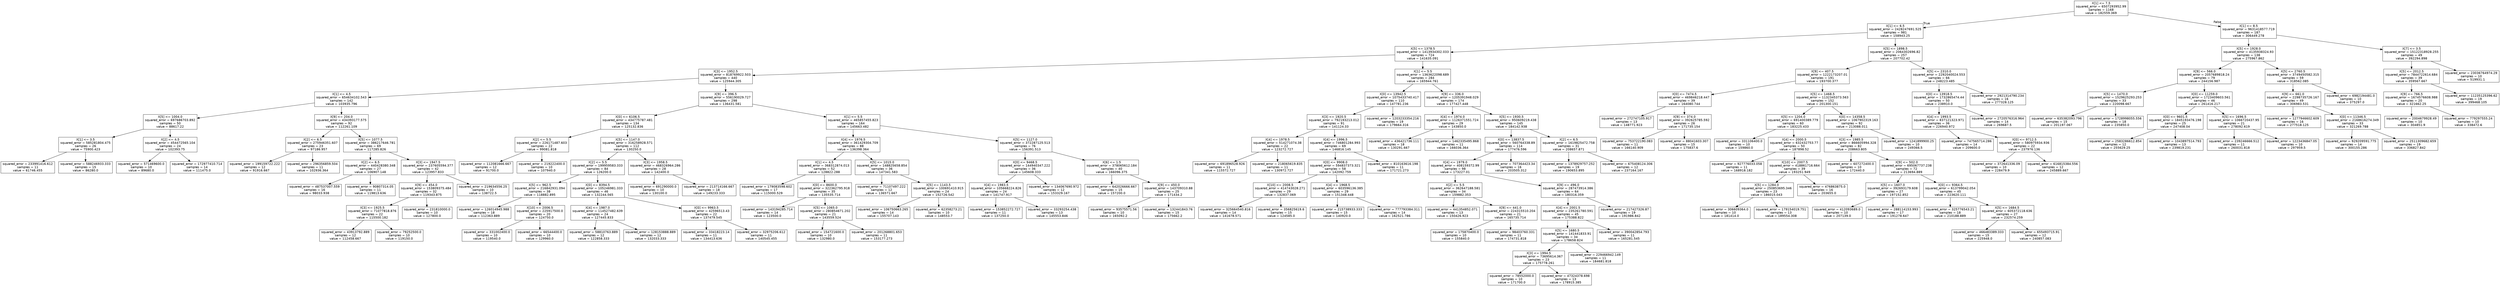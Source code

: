 digraph Tree {
node [shape=box, fontname="helvetica"] ;
edge [fontname="helvetica"] ;
0 [label="X[1] <= 7.5\nsquared_error = 6507293952.99\nsamples = 1168\nvalue = 182559.369"] ;
1 [label="X[1] <= 6.5\nsquared_error = 2428247691.525\nsamples = 981\nvalue = 158943.25"] ;
0 -> 1 [labeldistance=2.5, labelangle=45, headlabel="True"] ;
2 [label="X[5] <= 1378.5\nsquared_error = 1413934302.033\nsamples = 724\nvalue = 141635.091"] ;
1 -> 2 ;
3 [label="X[3] <= 1952.5\nsquared_error = 818769922.503\nsamples = 440\nvalue = 125944.305"] ;
2 -> 3 ;
4 [label="X[1] <= 4.5\nsquared_error = 654634102.543\nsamples = 142\nvalue = 103935.796"] ;
3 -> 4 ;
5 [label="X[5] <= 1004.0\nsquared_error = 697686703.892\nsamples = 50\nvalue = 88617.22"] ;
4 -> 5 ;
6 [label="X[1] <= 3.5\nsquared_error = 585281804.475\nsamples = 26\nvalue = 75900.423"] ;
5 -> 6 ;
7 [label="squared_error = 233991416.612\nsamples = 11\nvalue = 61746.455"] ;
6 -> 7 ;
8 [label="squared_error = 588246933.333\nsamples = 15\nvalue = 86280.0"] ;
6 -> 8 ;
9 [label="X[2] <= 4.5\nsquared_error = 454472565.104\nsamples = 24\nvalue = 102393.75"] ;
5 -> 9 ;
10 [label="squared_error = 571469600.0\nsamples = 10\nvalue = 89680.0"] ;
9 -> 10 ;
11 [label="squared_error = 172977410.714\nsamples = 14\nvalue = 111475.0"] ;
9 -> 11 ;
12 [label="X[9] <= 204.0\nsquared_error = 434393177.575\nsamples = 92\nvalue = 112261.109"] ;
4 -> 12 ;
13 [label="X[2] <= 6.5\nsquared_error = 275946351.607\nsamples = 23\nvalue = 97186.957"] ;
12 -> 13 ;
14 [label="squared_error = 199159722.222\nsamples = 12\nvalue = 91916.667"] ;
13 -> 14 ;
15 [label="squared_error = 296356859.504\nsamples = 11\nvalue = 102936.364"] ;
13 -> 15 ;
16 [label="X[5] <= 1077.5\nsquared_error = 386217646.781\nsamples = 69\nvalue = 117285.826"] ;
12 -> 16 ;
17 [label="X[2] <= 6.5\nsquared_error = 440428380.348\nsamples = 27\nvalue = 106907.148"] ;
16 -> 17 ;
18 [label="squared_error = 487537007.559\nsamples = 16\nvalue = 98033.938"] ;
17 -> 18 ;
19 [label="squared_error = 90807314.05\nsamples = 11\nvalue = 119813.636"] ;
17 -> 19 ;
20 [label="X[3] <= 1947.5\nsquared_error = 237605594.377\nsamples = 42\nvalue = 123957.833"] ;
16 -> 20 ;
21 [label="X[9] <= 454.0\nsquared_error = 153809375.484\nsamples = 32\nvalue = 119343.875"] ;
20 -> 21 ;
22 [label="X[3] <= 1925.5\nsquared_error = 71077818.876\nsamples = 22\nvalue = 115500.182"] ;
21 -> 22 ;
23 [label="squared_error = 43913792.889\nsamples = 12\nvalue = 112458.667"] ;
22 -> 23 ;
24 [label="squared_error = 79252500.0\nsamples = 10\nvalue = 119150.0"] ;
22 -> 24 ;
25 [label="squared_error = 231810000.0\nsamples = 10\nvalue = 127800.0"] ;
21 -> 25 ;
26 [label="squared_error = 219634556.25\nsamples = 10\nvalue = 138722.5"] ;
20 -> 26 ;
27 [label="X[9] <= 396.5\nsquared_error = 556190029.727\nsamples = 298\nvalue = 136431.581"] ;
3 -> 27 ;
28 [label="X[0] <= 6106.5\nsquared_error = 434775787.481\nsamples = 134\nvalue = 125132.836"] ;
27 -> 28 ;
29 [label="X[2] <= 5.5\nsquared_error = 226171487.603\nsamples = 22\nvalue = 99081.818"] ;
28 -> 29 ;
30 [label="squared_error = 112081666.667\nsamples = 12\nvalue = 91700.0"] ;
29 -> 30 ;
31 [label="squared_error = 219222400.0\nsamples = 10\nvalue = 107940.0"] ;
29 -> 31 ;
32 [label="X[5] <= 1147.0\nsquared_error = 316258928.571\nsamples = 112\nvalue = 130250.0"] ;
28 -> 32 ;
33 [label="X[2] <= 5.5\nsquared_error = 199959583.333\nsamples = 84\nvalue = 126200.0"] ;
32 -> 33 ;
34 [label="X[5] <= 962.5\nsquared_error = 216842931.094\nsamples = 38\nvalue = 118882.895"] ;
33 -> 34 ;
35 [label="squared_error = 126014945.988\nsamples = 18\nvalue = 112363.889"] ;
34 -> 35 ;
36 [label="X[10] <= 2006.5\nsquared_error = 225917500.0\nsamples = 20\nvalue = 124750.0"] ;
34 -> 36 ;
37 [label="squared_error = 331002400.0\nsamples = 10\nvalue = 119540.0"] ;
36 -> 37 ;
38 [label="squared_error = 66544400.0\nsamples = 10\nvalue = 129960.0"] ;
36 -> 38 ;
39 [label="X[0] <= 8394.5\nsquared_error = 105246981.333\nsamples = 46\nvalue = 132244.565"] ;
33 -> 39 ;
40 [label="X[4] <= 1987.0\nsquared_error = 114527482.639\nsamples = 24\nvalue = 127445.833"] ;
39 -> 40 ;
41 [label="squared_error = 58810763.889\nsamples = 12\nvalue = 122858.333"] ;
40 -> 41 ;
42 [label="squared_error = 128153888.889\nsamples = 12\nvalue = 132033.333"] ;
40 -> 42 ;
43 [label="X[0] <= 9963.5\nsquared_error = 42596513.43\nsamples = 22\nvalue = 137479.545"] ;
39 -> 43 ;
44 [label="squared_error = 33418223.14\nsamples = 11\nvalue = 134413.636"] ;
43 -> 44 ;
45 [label="squared_error = 32975206.612\nsamples = 11\nvalue = 140545.455"] ;
43 -> 45 ;
46 [label="X[3] <= 1958.5\nsquared_error = 468326964.286\nsamples = 28\nvalue = 142400.0"] ;
32 -> 46 ;
47 [label="squared_error = 691290000.0\nsamples = 10\nvalue = 130100.0"] ;
46 -> 47 ;
48 [label="squared_error = 213714166.667\nsamples = 18\nvalue = 149233.333"] ;
46 -> 48 ;
49 [label="X[1] <= 5.5\nsquared_error = 465857455.823\nsamples = 164\nvalue = 145663.482"] ;
27 -> 49 ;
50 [label="X[4] <= 1976.5\nsquared_error = 361429304.709\nsamples = 88\nvalue = 136398.364"] ;
49 -> 50 ;
51 [label="X[1] <= 4.5\nsquared_error = 368312874.013\nsamples = 52\nvalue = 128822.288"] ;
50 -> 51 ;
52 [label="squared_error = 179083598.602\nsamples = 17\nvalue = 115000.529"] ;
51 -> 52 ;
53 [label="X[0] <= 8600.0\nsquared_error = 322362795.918\nsamples = 35\nvalue = 135535.714"] ;
51 -> 53 ;
54 [label="squared_error = 143194285.714\nsamples = 14\nvalue = 123500.0"] ;
53 -> 54 ;
55 [label="X[5] <= 1065.0\nsquared_error = 280854671.202\nsamples = 21\nvalue = 143559.524"] ;
53 -> 55 ;
56 [label="squared_error = 154721600.0\nsamples = 10\nvalue = 132980.0"] ;
55 -> 56 ;
57 [label="squared_error = 201268801.653\nsamples = 11\nvalue = 153177.273"] ;
55 -> 57 ;
58 [label="X[5] <= 1015.0\nsquared_error = 148825658.854\nsamples = 36\nvalue = 147341.583"] ;
50 -> 58 ;
59 [label="squared_error = 71107497.222\nsamples = 12\nvalue = 136571.667"] ;
58 -> 59 ;
60 [label="X[5] <= 1143.5\nsquared_error = 100691410.915\nsamples = 24\nvalue = 152726.542"] ;
58 -> 60 ;
61 [label="squared_error = 106750663.265\nsamples = 14\nvalue = 155707.143"] ;
60 -> 61 ;
62 [label="squared_error = 62358273.21\nsamples = 10\nvalue = 148553.7"] ;
60 -> 62 ;
63 [label="X[5] <= 1127.0\nsquared_error = 372287125.513\nsamples = 76\nvalue = 156391.513"] ;
49 -> 63 ;
64 [label="X[0] <= 9468.5\nsquared_error = 144940347.222\nsamples = 36\nvalue = 145608.333"] ;
63 -> 64 ;
65 [label="X[4] <= 1983.5\nsquared_error = 105668224.826\nsamples = 24\nvalue = 141747.917"] ;
64 -> 65 ;
66 [label="squared_error = 153852272.727\nsamples = 11\nvalue = 137250.0"] ;
65 -> 66 ;
67 [label="squared_error = 33293254.438\nsamples = 13\nvalue = 145553.846"] ;
65 -> 67 ;
68 [label="squared_error = 134067690.972\nsamples = 12\nvalue = 153329.167"] ;
64 -> 68 ;
69 [label="X[6] <= 1.5\nsquared_error = 378065612.184\nsamples = 40\nvalue = 166096.375"] ;
63 -> 69 ;
70 [label="squared_error = 642026666.667\nsamples = 15\nvalue = 157200.0"] ;
69 -> 70 ;
71 [label="X[9] <= 450.0\nsquared_error = 143709310.88\nsamples = 25\nvalue = 171434.2"] ;
69 -> 71 ;
72 [label="squared_error = 93575571.56\nsamples = 10\nvalue = 165092.2"] ;
71 -> 72 ;
73 [label="squared_error = 132441843.76\nsamples = 15\nvalue = 175662.2"] ;
71 -> 73 ;
74 [label="X[1] <= 5.5\nsquared_error = 1363622098.689\nsamples = 284\nvalue = 165944.761"] ;
2 -> 74 ;
75 [label="X[0] <= 13942.5\nsquared_error = 1075433740.417\nsamples = 110\nvalue = 147781.236"] ;
74 -> 75 ;
76 [label="X[3] <= 1920.5\nsquared_error = 792193213.012\nsamples = 91\nvalue = 141124.33"] ;
75 -> 76 ;
77 [label="X[4] <= 1978.5\nsquared_error = 514271074.38\nsamples = 22\nvalue = 123272.727"] ;
76 -> 77 ;
78 [label="squared_error = 691896528.926\nsamples = 11\nvalue = 115572.727"] ;
77 -> 78 ;
79 [label="squared_error = 218065619.835\nsamples = 11\nvalue = 130972.727"] ;
77 -> 79 ;
80 [label="X[4] <= 1996.5\nsquared_error = 746801284.993\nsamples = 69\nvalue = 146816.145"] ;
76 -> 80 ;
81 [label="X[0] <= 9908.0\nsquared_error = 594837373.321\nsamples = 58\nvalue = 142092.759"] ;
80 -> 81 ;
82 [label="X[10] <= 2008.5\nsquared_error = 414743028.271\nsamples = 29\nvalue = 132837.069"] ;
81 -> 82 ;
83 [label="squared_error = 325664540.816\nsamples = 14\nvalue = 141678.571"] ;
82 -> 83 ;
84 [label="squared_error = 356825619.6\nsamples = 15\nvalue = 124585.0"] ;
82 -> 84 ;
85 [label="X[4] <= 1968.5\nsquared_error = 603596136.385\nsamples = 29\nvalue = 151348.448"] ;
81 -> 85 ;
86 [label="squared_error = 215738933.333\nsamples = 15\nvalue = 140920.0"] ;
85 -> 86 ;
87 [label="squared_error = 777793384.311\nsamples = 14\nvalue = 162521.786"] ;
85 -> 87 ;
88 [label="squared_error = 810163616.198\nsamples = 11\nvalue = 171721.273"] ;
80 -> 88 ;
89 [label="squared_error = 1203233354.216\nsamples = 19\nvalue = 179664.316"] ;
75 -> 89 ;
90 [label="X[9] <= 336.0\nsquared_error = 1205391948.029\nsamples = 174\nvalue = 177427.448"] ;
74 -> 90 ;
91 [label="X[4] <= 1974.0\nsquared_error = 1126371551.724\nsamples = 29\nvalue = 143850.0"] ;
90 -> 91 ;
92 [label="squared_error = 436421736.111\nsamples = 18\nvalue = 130291.667"] ;
91 -> 92 ;
93 [label="squared_error = 1462335495.868\nsamples = 11\nvalue = 166036.364"] ;
91 -> 93 ;
94 [label="X[5] <= 1930.5\nsquared_error = 950609219.438\nsamples = 145\nvalue = 184142.938"] ;
90 -> 94 ;
95 [label="X[0] <= 13837.5\nsquared_error = 560764338.89\nsamples = 114\nvalue = 177476.596"] ;
94 -> 95 ;
96 [label="X[4] <= 1979.0\nsquared_error = 408159372.99\nsamples = 98\nvalue = 173227.01"] ;
95 -> 96 ;
97 [label="X[2] <= 5.5\nsquared_error = 362647188.581\nsamples = 34\nvalue = 159882.353"] ;
96 -> 97 ;
98 [label="squared_error = 441354852.071\nsamples = 13\nvalue = 150426.923"] ;
97 -> 98 ;
99 [label="X[9] <= 441.0\nsquared_error = 224315510.204\nsamples = 21\nvalue = 165735.714"] ;
97 -> 99 ;
100 [label="squared_error = 175870400.0\nsamples = 10\nvalue = 155840.0"] ;
99 -> 100 ;
101 [label="squared_error = 98403760.331\nsamples = 11\nvalue = 174731.818"] ;
99 -> 101 ;
102 [label="X[9] <= 496.0\nsquared_error = 287473914.386\nsamples = 64\nvalue = 180316.359"] ;
96 -> 102 ;
103 [label="X[4] <= 2001.5\nsquared_error = 235261780.591\nsamples = 45\nvalue = 175388.822"] ;
102 -> 103 ;
104 [label="X[5] <= 1680.5\nsquared_error = 141441833.91\nsamples = 34\nvalue = 178658.824"] ;
103 -> 104 ;
105 [label="X[3] <= 1994.5\nsquared_error = 73695614.367\nsamples = 23\nvalue = 175778.261"] ;
104 -> 105 ;
106 [label="squared_error = 78552000.0\nsamples = 10\nvalue = 171700.0"] ;
105 -> 106 ;
107 [label="squared_error = 47324378.698\nsamples = 13\nvalue = 178915.385"] ;
105 -> 107 ;
108 [label="squared_error = 229466942.149\nsamples = 11\nvalue = 184681.818"] ;
104 -> 108 ;
109 [label="squared_error = 390042854.793\nsamples = 11\nvalue = 165281.545"] ;
103 -> 109 ;
110 [label="squared_error = 217427326.87\nsamples = 19\nvalue = 191986.842"] ;
102 -> 110 ;
111 [label="squared_error = 707364423.34\nsamples = 16\nvalue = 203505.312"] ;
95 -> 111 ;
112 [label="X[2] <= 6.5\nsquared_error = 1619825472.758\nsamples = 31\nvalue = 208657.871"] ;
94 -> 112 ;
113 [label="squared_error = 1378929757.252\nsamples = 19\nvalue = 190653.895"] ;
112 -> 113 ;
114 [label="squared_error = 675408124.306\nsamples = 12\nvalue = 237164.167"] ;
112 -> 114 ;
115 [label="X[5] <= 1898.5\nsquared_error = 2064302696.82\nsamples = 257\nvalue = 207702.42"] ;
1 -> 115 ;
116 [label="X[9] <= 407.5\nsquared_error = 1222173207.01\nsamples = 191\nvalue = 193700.377"] ;
115 -> 116 ;
117 [label="X[0] <= 7474.5\nsquared_error = 469846218.447\nsamples = 39\nvalue = 164080.744"] ;
116 -> 117 ;
118 [label="squared_error = 272747105.917\nsamples = 13\nvalue = 148771.923"] ;
117 -> 118 ;
119 [label="X[9] <= 374.0\nsquared_error = 392625785.592\nsamples = 26\nvalue = 171735.154"] ;
117 -> 119 ;
120 [label="squared_error = 753722190.083\nsamples = 11\nvalue = 166140.909"] ;
119 -> 120 ;
121 [label="squared_error = 88041603.307\nsamples = 15\nvalue = 175837.6"] ;
119 -> 121 ;
122 [label="X[5] <= 1468.5\nsquared_error = 1132345373.563\nsamples = 152\nvalue = 201300.151"] ;
116 -> 122 ;
123 [label="X[5] <= 1204.0\nsquared_error = 691400389.779\nsamples = 60\nvalue = 183225.433"] ;
122 -> 123 ;
124 [label="squared_error = 331106400.0\nsamples = 10\nvalue = 159860.0"] ;
123 -> 124 ;
125 [label="X[4] <= 2000.5\nsquared_error = 632432753.77\nsamples = 50\nvalue = 187898.52"] ;
123 -> 125 ;
126 [label="squared_error = 927776033.058\nsamples = 11\nvalue = 168918.182"] ;
125 -> 126 ;
127 [label="X[10] <= 2007.5\nsquared_error = 418861716.664\nsamples = 39\nvalue = 193251.949"] ;
125 -> 127 ;
128 [label="X[5] <= 1284.0\nsquared_error = 250853695.346\nsamples = 23\nvalue = 186015.043"] ;
127 -> 128 ;
129 [label="squared_error = 306609364.0\nsamples = 10\nvalue = 181414.0"] ;
128 -> 129 ;
130 [label="squared_error = 179154019.751\nsamples = 13\nvalue = 189554.308"] ;
128 -> 130 ;
131 [label="squared_error = 476863875.0\nsamples = 16\nvalue = 203655.0"] ;
127 -> 131 ;
132 [label="X[0] <= 14358.5\nsquared_error = 1067902319.163\nsamples = 92\nvalue = 213088.011"] ;
122 -> 132 ;
133 [label="X[3] <= 1985.5\nsquared_error = 866605994.328\nsamples = 82\nvalue = 208663.805"] ;
132 -> 133 ;
134 [label="squared_error = 607272400.0\nsamples = 10\nvalue = 172440.0"] ;
133 -> 134 ;
135 [label="X[9] <= 502.0\nsquared_error = 695067737.238\nsamples = 72\nvalue = 213694.889"] ;
133 -> 135 ;
136 [label="X[5] <= 1607.0\nsquared_error = 392693179.608\nsamples = 27\nvalue = 197152.852"] ;
135 -> 136 ;
137 [label="squared_error = 412093689.0\nsamples = 10\nvalue = 207139.0"] ;
136 -> 137 ;
138 [label="squared_error = 288114153.993\nsamples = 17\nvalue = 191278.647"] ;
136 -> 138 ;
139 [label="X[0] <= 9364.5\nsquared_error = 613799042.054\nsamples = 45\nvalue = 223620.111"] ;
135 -> 139 ;
140 [label="squared_error = 325776543.21\nsamples = 18\nvalue = 210188.889"] ;
139 -> 140 ;
141 [label="X[5] <= 1684.5\nsquared_error = 605372118.636\nsamples = 27\nvalue = 232574.259"] ;
139 -> 141 ;
142 [label="squared_error = 466483389.333\nsamples = 15\nvalue = 225948.0"] ;
141 -> 142 ;
143 [label="squared_error = 655493715.91\nsamples = 12\nvalue = 240857.083"] ;
141 -> 143 ;
144 [label="squared_error = 1241899900.25\nsamples = 10\nvalue = 249366.5"] ;
132 -> 144 ;
145 [label="X[5] <= 2310.0\nsquared_error = 2292040024.553\nsamples = 66\nvalue = 248223.485"] ;
115 -> 145 ;
146 [label="X[0] <= 13918.5\nsquared_error = 1732865474.44\nsamples = 50\nvalue = 238910.0"] ;
145 -> 146 ;
147 [label="X[4] <= 1993.5\nsquared_error = 837121323.971\nsamples = 36\nvalue = 226940.972"] ;
146 -> 147 ;
148 [label="squared_error = 747565714.286\nsamples = 14\nvalue = 209600.0"] ;
147 -> 148 ;
149 [label="X[0] <= 9712.5\nsquared_error = 580975934.936\nsamples = 22\nvalue = 237976.136"] ;
147 -> 149 ;
150 [label="squared_error = 372641336.09\nsamples = 10\nvalue = 228479.9"] ;
149 -> 150 ;
151 [label="squared_error = 616815384.556\nsamples = 12\nvalue = 245889.667"] ;
149 -> 151 ;
152 [label="squared_error = 2720576316.964\nsamples = 14\nvalue = 269687.5"] ;
146 -> 152 ;
153 [label="squared_error = 2921314790.234\nsamples = 16\nvalue = 277328.125"] ;
145 -> 153 ;
154 [label="X[1] <= 8.5\nsquared_error = 9631418577.719\nsamples = 187\nvalue = 306449.278"] ;
0 -> 154 [labeldistance=2.5, labelangle=-45, headlabel="False"] ;
155 [label="X[5] <= 1928.0\nsquared_error = 4135938324.93\nsamples = 138\nvalue = 275967.862"] ;
154 -> 155 ;
156 [label="X[9] <= 566.0\nsquared_error = 2057689818.24\nsamples = 79\nvalue = 244156.987"] ;
155 -> 156 ;
157 [label="X[5] <= 1470.0\nsquared_error = 1529625293.253\nsamples = 33\nvalue = 220098.667"] ;
156 -> 157 ;
158 [label="squared_error = 635382093.796\nsamples = 15\nvalue = 201197.067"] ;
157 -> 158 ;
159 [label="squared_error = 1728998055.556\nsamples = 18\nvalue = 235850.0"] ;
157 -> 159 ;
160 [label="X[0] <= 11259.0\nsquared_error = 1723409603.561\nsamples = 46\nvalue = 261416.217"] ;
156 -> 160 ;
161 [label="X[0] <= 9601.5\nsquared_error = 1845193476.198\nsamples = 25\nvalue = 247408.04"] ;
160 -> 161 ;
162 [label="squared_error = 2583286612.854\nsamples = 12\nvalue = 255629.25"] ;
161 -> 162 ;
163 [label="squared_error = 1043897514.793\nsamples = 13\nvalue = 239819.231"] ;
161 -> 163 ;
164 [label="X[5] <= 1696.5\nsquared_error = 1066720437.95\nsamples = 21\nvalue = 278092.619"] ;
160 -> 164 ;
165 [label="squared_error = 239246666.512\nsamples = 11\nvalue = 260031.818"] ;
164 -> 165 ;
166 [label="squared_error = 1223436847.05\nsamples = 10\nvalue = 297959.5"] ;
164 -> 166 ;
167 [label="X[5] <= 2760.5\nsquared_error = 3749450582.315\nsamples = 59\nvalue = 318562.085"] ;
155 -> 167 ;
168 [label="X[9] <= 661.0\nsquared_error = 2298735726.167\nsamples = 49\nvalue = 306983.531"] ;
167 -> 168 ;
169 [label="squared_error = 1277946602.609\nsamples = 16\nvalue = 277518.125"] ;
168 -> 169 ;
170 [label="X[0] <= 11346.5\nsquared_error = 2168616274.349\nsamples = 33\nvalue = 321269.788"] ;
168 -> 170 ;
171 [label="squared_error = 929209591.775\nsamples = 14\nvalue = 300155.286"] ;
170 -> 171 ;
172 [label="squared_error = 2511309682.659\nsamples = 19\nvalue = 336827.842"] ;
170 -> 172 ;
173 [label="squared_error = 6982194481.0\nsamples = 10\nvalue = 375297.0"] ;
167 -> 173 ;
174 [label="X[7] <= 3.5\nsquared_error = 15122318928.255\nsamples = 49\nvalue = 392294.898"] ;
154 -> 174 ;
175 [label="X[5] <= 2012.5\nsquared_error = 7844722614.684\nsamples = 39\nvalue = 359567.667"] ;
174 -> 175 ;
176 [label="X[9] <= 766.5\nsquared_error = 1674576608.988\nsamples = 20\nvalue = 321662.25"] ;
175 -> 176 ;
177 [label="squared_error = 2004679928.49\nsamples = 10\nvalue = 304851.9"] ;
176 -> 177 ;
178 [label="squared_error = 779297555.24\nsamples = 10\nvalue = 338472.6"] ;
176 -> 178 ;
179 [label="squared_error = 11235125396.62\nsamples = 19\nvalue = 399468.105"] ;
175 -> 179 ;
180 [label="squared_error = 23036764974.29\nsamples = 10\nvalue = 519931.1"] ;
174 -> 180 ;
}